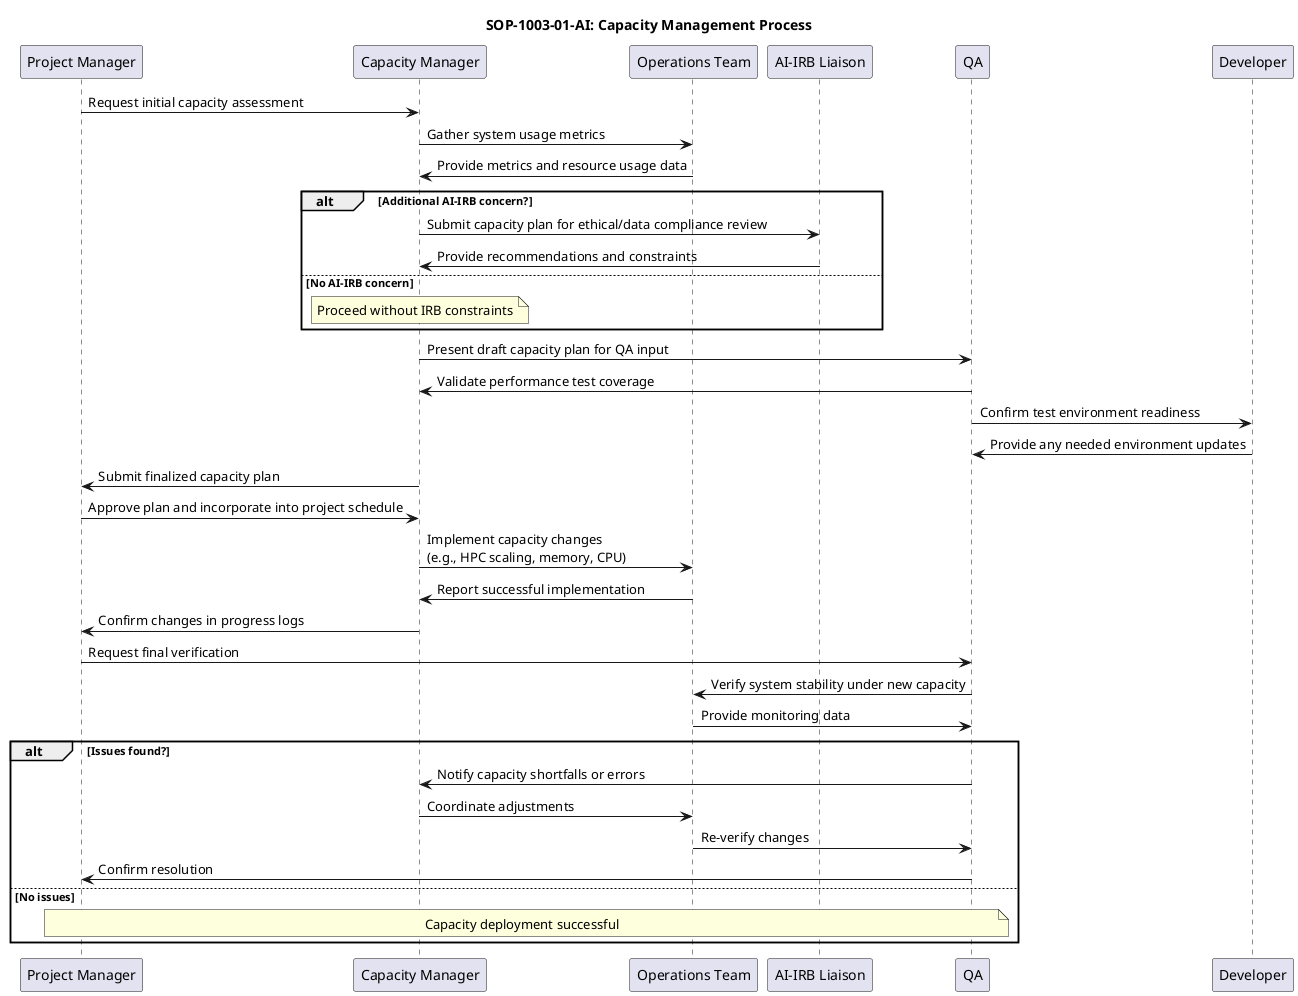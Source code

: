 @startuml

title SOP-1003-01-AI: Capacity Management Process

participant "Project Manager" as PM
participant "Capacity Manager" as CM
participant "Operations Team" as Ops
participant "AI-IRB Liaison" as IRB
participant "QA" as QA
participant "Developer" as Dev

PM -> CM: Request initial capacity assessment
CM -> Ops: Gather system usage metrics
Ops -> CM: Provide metrics and resource usage data

alt Additional AI-IRB concern?
    CM -> IRB: Submit capacity plan for ethical/data compliance review
    IRB -> CM: Provide recommendations and constraints
else No AI-IRB concern
    note over CM: Proceed without IRB constraints
end

CM -> QA: Present draft capacity plan for QA input
QA -> CM: Validate performance test coverage
QA -> Dev: Confirm test environment readiness
Dev -> QA: Provide any needed environment updates

CM -> PM: Submit finalized capacity plan
PM -> CM: Approve plan and incorporate into project schedule

CM -> Ops: Implement capacity changes\n(e.g., HPC scaling, memory, CPU)
Ops -> CM: Report successful implementation
CM -> PM: Confirm changes in progress logs

PM -> QA: Request final verification
QA -> Ops: Verify system stability under new capacity
Ops -> QA: Provide monitoring data

alt Issues found?
    QA -> CM: Notify capacity shortfalls or errors
    CM -> Ops: Coordinate adjustments
    Ops -> QA: Re-verify changes
    QA -> PM: Confirm resolution
else No issues
    note over QA,PM: Capacity deployment successful
end

@enduml
